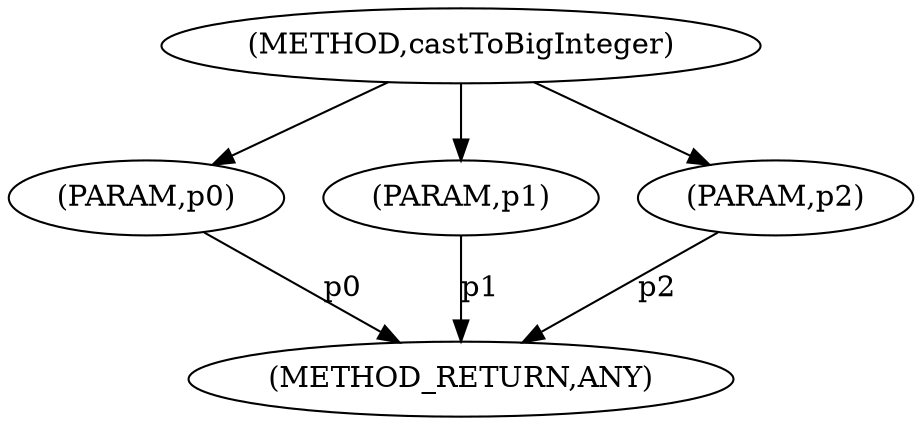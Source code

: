 digraph "castToBigInteger" {  
"1837" [label = <(METHOD,castToBigInteger)> ]
"1842" [label = <(METHOD_RETURN,ANY)> ]
"1838" [label = <(PARAM,p0)> ]
"1839" [label = <(PARAM,p1)> ]
"1840" [label = <(PARAM,p2)> ]
  "1838" -> "1842"  [ label = "p0"] 
  "1839" -> "1842"  [ label = "p1"] 
  "1840" -> "1842"  [ label = "p2"] 
  "1837" -> "1838" 
  "1837" -> "1839" 
  "1837" -> "1840" 
}
